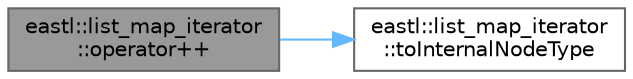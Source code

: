 digraph "eastl::list_map_iterator::operator++"
{
 // LATEX_PDF_SIZE
  bgcolor="transparent";
  edge [fontname=Helvetica,fontsize=10,labelfontname=Helvetica,labelfontsize=10];
  node [fontname=Helvetica,fontsize=10,shape=box,height=0.2,width=0.4];
  rankdir="LR";
  Node1 [id="Node000001",label="eastl::list_map_iterator\l::operator++",height=0.2,width=0.4,color="gray40", fillcolor="grey60", style="filled", fontcolor="black",tooltip=" "];
  Node1 -> Node2 [id="edge2_Node000001_Node000002",color="steelblue1",style="solid",tooltip=" "];
  Node2 [id="Node000002",label="eastl::list_map_iterator\l::toInternalNodeType",height=0.2,width=0.4,color="grey40", fillcolor="white", style="filled",URL="$structeastl_1_1list__map__iterator.html#aedf78d070c295b970e260cc2fea44403",tooltip=" "];
}
